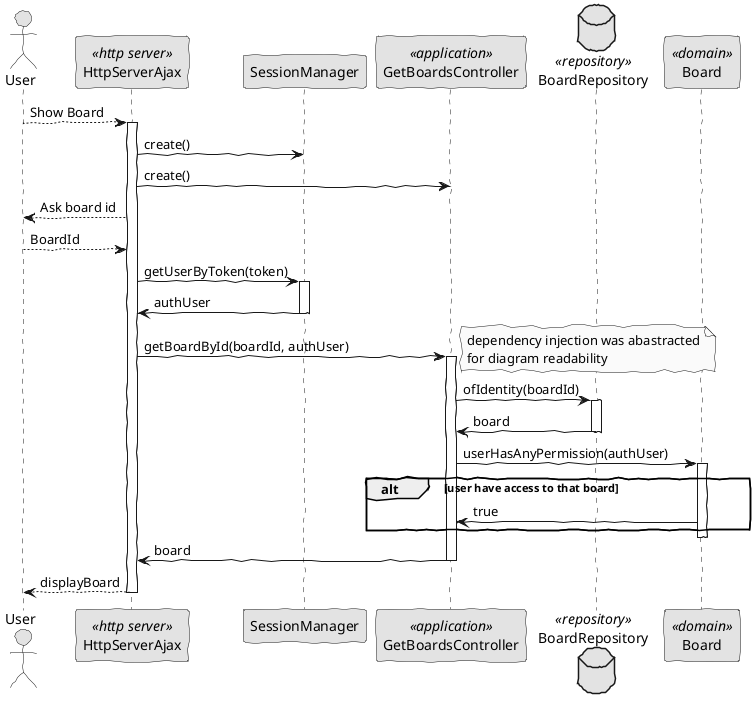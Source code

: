 @startuml
'http://plantuml.com/skinparam.html
skinparam handwritten true
skinparam monochrome true
skinparam packageStyle rect
skinparam defaultFontName FG Virgil
skinparam shadowing false

actor User as Actor
participant HttpServerAjax as Server <<http server>>
participant SessionManager as SM
participant GetBoardsController as Controller <<application>>
database BoardRepository as Repository <<repository>>
participant Board as Domain <<domain>>


Actor --> Server: Show Board
activate Server
    Server -> SM: create()
    Server -> Controller: create()

    Server --> Actor: Ask board id
    Actor --> Server: BoardId


    Server -> SM: getUserByToken(token)
    activate SM
    SM -> Server: authUser
    deactivate SM
        
    Server -> Controller: getBoardById(boardId, authUser)
    activate Controller
    note right: dependency injection was abastracted\nfor diagram readability


    Controller -> Repository: ofIdentity(boardId)
    activate Repository
    Repository -> Controller: board
    deactivate Repository

    Controller -> Domain: userHasAnyPermission(authUser)
    activate Domain
    alt  user have access to that board
    Domain -> Controller: true
    end
    deactivate Domain

    Controller -> Server: board
    deactivate Controller

    Server --> Actor: displayBoard

deactivate Server
@enduml